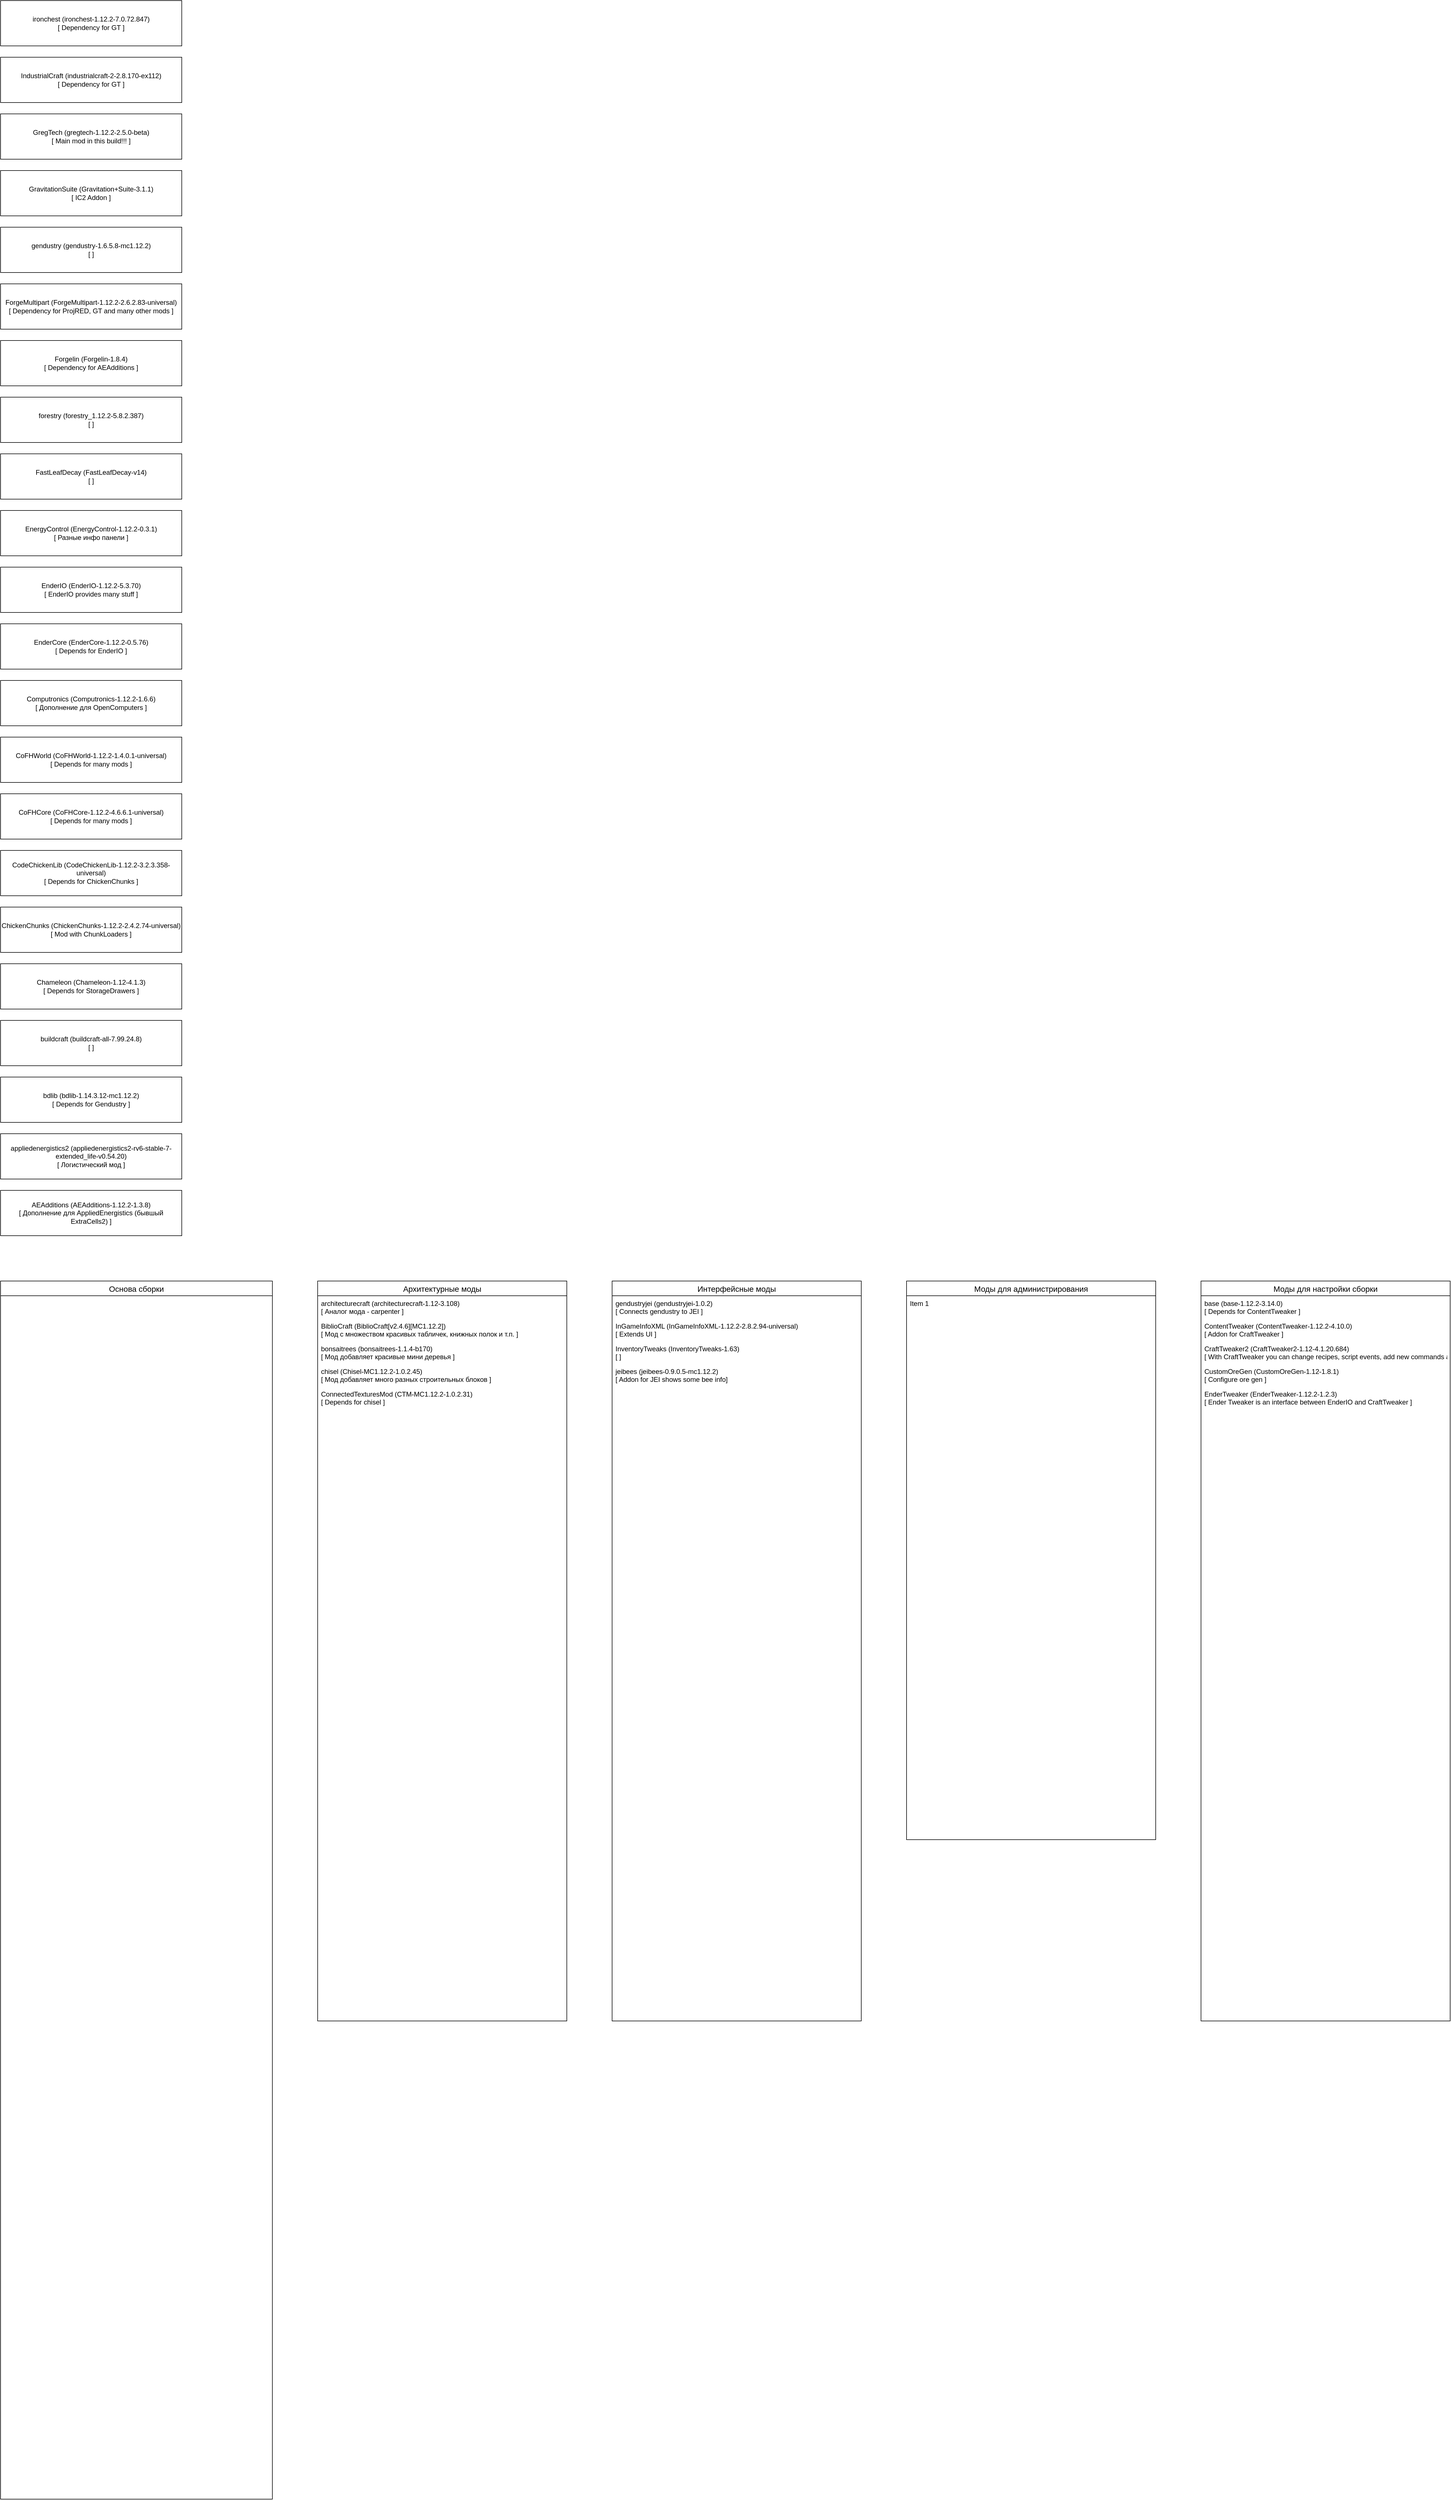 <mxfile version="20.8.23" type="github">
  <diagram id="2ciV70RLaRKz-P8guRz6" name="Page-1">
    <mxGraphModel dx="1386" dy="1895" grid="1" gridSize="10" guides="1" tooltips="1" connect="1" arrows="1" fold="1" page="1" pageScale="1" pageWidth="850" pageHeight="1100" math="0" shadow="0">
      <root>
        <mxCell id="0" />
        <mxCell id="1" parent="0" />

        <mxCell id="AUP4fguQQ9OvYXi2VR-i-1" value="Интерфейсные моды" style="swimlane;fontStyle=0;childLayout=stackLayout;horizontal=1;startSize=26;horizontalStack=0;resizeParent=1;resizeParentMax=0;resizeLast=0;collapsible=1;marginBottom=0;align=center;fontSize=14;" parent="1" vertex="1">
          <mxGeometry x="1120" y="40" width="440" height="1306" as="geometry" />
        </mxCell>
        <UserObject label="gendustryjei (gendustryjei-1.0.2)&#xa;[ Connects gendustry to JEI ]" link="https://www.curseforge.com/minecraft/mc-mods/gendustry-jei-addon/files/2609434" tooltip="" id="AUP4fguQQ9OvYXi2VR-i-2">
          <mxCell style="text;strokeColor=none;fillColor=none;spacingLeft=4;spacingRight=4;overflow=hidden;rotatable=0;points=[[0,0.5],[1,0.5]];portConstraint=eastwest;fontSize=12;" parent="AUP4fguQQ9OvYXi2VR-i-1" vertex="1">
            <mxGeometry y="26" width="440" height="40" as="geometry" />
          </mxCell>
        </UserObject>
        <UserObject label="InGameInfoXML (InGameInfoXML-1.12.2-2.8.2.94-universal)&#xa;[ Extends UI ]" link="https://www.curseforge.com/minecraft/mc-mods/ingame-info-xml/files/2489566" tooltip="" id="AUP4fguQQ9OvYXi2VR-i-3">
          <mxCell style="text;strokeColor=none;fillColor=none;spacingLeft=4;spacingRight=4;overflow=hidden;rotatable=0;points=[[0,0.5],[1,0.5]];portConstraint=eastwest;fontSize=12;" parent="AUP4fguQQ9OvYXi2VR-i-1" vertex="1">
            <mxGeometry y="66" width="440" height="40" as="geometry" />
          </mxCell>
        </UserObject>
        <UserObject label="InventoryTweaks (InventoryTweaks-1.63)&#xa;[ ]" link="https://www.curseforge.com/minecraft/mc-mods/inventory-tweaks/files/2482481" tooltip="" id="AUP4fguQQ9OvYXi2VR-i-4">
          <mxCell style="text;strokeColor=none;fillColor=none;spacingLeft=4;spacingRight=4;overflow=hidden;rotatable=0;points=[[0,0.5],[1,0.5]];portConstraint=eastwest;fontSize=12;" parent="AUP4fguQQ9OvYXi2VR-i-1" vertex="1">
            <mxGeometry y="106" width="440" height="40" as="geometry" />
          </mxCell>
        </UserObject>
        <UserObject label="jeibees (jeibees-0.9.0.5-mc1.12.2)&#xa;[ Addon for JEI shows some bee info]" link="https://www.curseforge.com/minecraft/mc-mods/jei-bees/files/2490058" tooltip="" id="rv7EcFNvCzqpHA1CRZnH-72">
          <mxCell style="text;strokeColor=none;fillColor=none;spacingLeft=4;spacingRight=4;overflow=hidden;rotatable=0;points=[[0,0.5],[1,0.5]];portConstraint=eastwest;fontSize=12;" parent="AUP4fguQQ9OvYXi2VR-i-1" vertex="1">
            <mxGeometry y="146" width="440" height="40" as="geometry" />
          </mxCell>
        </UserObject>

        <mxCell id="AUP4fguQQ9OvYXi2VR-i-5" value="Моды для администрирования" style="swimlane;fontStyle=0;childLayout=stackLayout;horizontal=1;startSize=26;horizontalStack=0;resizeParent=1;resizeParentMax=0;resizeLast=0;collapsible=1;marginBottom=0;align=center;fontSize=14;" parent="1" vertex="1">
          <mxGeometry x="1640" y="40" width="440" height="986" as="geometry" />
        </mxCell>
        <mxCell id="AUP4fguQQ9OvYXi2VR-i-6" value="Item 1" style="text;strokeColor=none;fillColor=none;spacingLeft=4;spacingRight=4;overflow=hidden;rotatable=0;points=[[0,0.5],[1,0.5]];portConstraint=eastwest;fontSize=12;" parent="AUP4fguQQ9OvYXi2VR-i-5" vertex="1">
          <mxGeometry y="26" width="440" height="40" as="geometry" />
        </mxCell>

        <mxCell id="AUP4fguQQ9OvYXi2VR-i-9" value="Архитектурные моды" style="swimlane;fontStyle=0;childLayout=stackLayout;horizontal=1;startSize=26;horizontalStack=0;resizeParent=1;resizeParentMax=0;resizeLast=0;collapsible=1;marginBottom=0;align=center;fontSize=14;" parent="1" vertex="1">
          <mxGeometry x="600" y="40" width="440" height="1306" as="geometry" />
        </mxCell>
        <UserObject label="architecturecraft (architecturecraft-1.12-3.108)&#xa;[ Аналог мода - carpenter ]" link="https://www.curseforge.com/minecraft/mc-mods/architecturecraft-tridev/files/4344128" tooltip="" id="AUP4fguQQ9OvYXi2VR-i-10">
          <mxCell style="text;strokeColor=none;fillColor=none;spacingLeft=4;spacingRight=4;overflow=hidden;rotatable=0;points=[[0,0.5],[1,0.5]];portConstraint=eastwest;fontSize=12;" parent="AUP4fguQQ9OvYXi2VR-i-9" vertex="1">
            <mxGeometry y="26" width="440" height="40" as="geometry" />
          </mxCell>
        </UserObject>
        <UserObject label="BiblioCraft (BiblioCraft[v2.4.6][MC1.12.2])&#xa;[ Мод с множеством красивых табличек, книжных полок и т.п. ]" link="https://www.curseforge.com/minecraft/mc-mods/bibliocraft/files/3647708" tooltip="" id="AUP4fguQQ9OvYXi2VR-i-11">
          <mxCell style="text;strokeColor=none;fillColor=none;spacingLeft=4;spacingRight=4;overflow=hidden;rotatable=0;points=[[0,0.5],[1,0.5]];portConstraint=eastwest;fontSize=12;" parent="AUP4fguQQ9OvYXi2VR-i-9" vertex="1">
            <mxGeometry y="66" width="440" height="40" as="geometry" />
          </mxCell>
        </UserObject>
        <UserObject label="bonsaitrees (bonsaitrees-1.1.4-b170)&#xa;[ Мод добавляет красивые мини деревья ]" link="https://www.curseforge.com/minecraft/mc-mods/bonsai-trees/files/2846217" tooltip="" id="AUP4fguQQ9OvYXi2VR-i-12">
          <mxCell style="text;strokeColor=none;fillColor=none;spacingLeft=4;spacingRight=4;overflow=hidden;rotatable=0;points=[[0,0.5],[1,0.5]];portConstraint=eastwest;fontSize=12;" parent="AUP4fguQQ9OvYXi2VR-i-9" vertex="1">
            <mxGeometry y="106" width="440" height="40" as="geometry" />
          </mxCell>
        </UserObject>
        <UserObject label="chisel (Chisel-MC1.12.2-1.0.2.45)&#xa;[ Мод добавляет много разных строительных блоков ]" link="https://www.curseforge.com/minecraft/mc-mods/chisel/files/2915375" tooltip="" id="AUP4fguQQ9OvYXi2VR-i-44">
          <mxCell style="text;strokeColor=none;fillColor=none;spacingLeft=4;spacingRight=4;overflow=hidden;rotatable=0;points=[[0,0.5],[1,0.5]];portConstraint=eastwest;fontSize=12;" parent="AUP4fguQQ9OvYXi2VR-i-9" vertex="1">
            <mxGeometry y="146" width="440" height="40" as="geometry" />
          </mxCell>
        </UserObject>
        <UserObject label="ConnectedTexturesMod (CTM-MC1.12.2-1.0.2.31)&#xa;[ Depends for chisel ]" link="https://www.curseforge.com/minecraft/mc-mods/ctm/files/2915363" tooltip="" id="AUP4fguQQ9OvYXi2VR-i-45">
          <mxCell style="text;strokeColor=none;fillColor=none;spacingLeft=4;spacingRight=4;overflow=hidden;rotatable=0;points=[[0,0.5],[1,0.5]];portConstraint=eastwest;fontSize=12;" parent="AUP4fguQQ9OvYXi2VR-i-9" vertex="1">
            <mxGeometry y="186" width="440" height="40" as="geometry" />
          </mxCell>
        </UserObject>

        <mxCell id="AUP4fguQQ9OvYXi2VR-i-13" value="Основа сборки" style="swimlane;fontStyle=0;childLayout=stackLayout;horizontal=1;startSize=26;horizontalStack=0;resizeParent=1;resizeParentMax=0;resizeLast=0;collapsible=1;marginBottom=0;align=center;fontSize=14;" parent="1" vertex="1">
          <mxGeometry x="40" y="40" width="480" height="2150" as="geometry" />
        </mxCell>

        <mxCell id="rv7EcFNvCzqpHA1CRZnH-1" value="Моды для настройки сборки" style="swimlane;fontStyle=0;childLayout=stackLayout;horizontal=1;startSize=26;horizontalStack=0;resizeParent=1;resizeParentMax=0;resizeLast=0;collapsible=1;marginBottom=0;align=center;fontSize=14;" parent="1" vertex="1">
          <mxGeometry x="2160" y="40" width="440" height="1306" as="geometry" />
        </mxCell>
        <UserObject label="base (base-1.12.2-3.14.0)&#xa;[ Depends for ContentTweaker ]" link="https://www.curseforge.com/minecraft/mc-mods/base/files/3440963" id="rv7EcFNvCzqpHA1CRZnH-2">
          <mxCell style="text;strokeColor=none;fillColor=none;spacingLeft=4;spacingRight=4;overflow=hidden;rotatable=0;points=[[0,0.5],[1,0.5]];portConstraint=eastwest;fontSize=12;" parent="rv7EcFNvCzqpHA1CRZnH-1" vertex="1">
            <mxGeometry y="26" width="440" height="40" as="geometry" />
          </mxCell>
        </UserObject>
        <UserObject label="ContentTweaker (ContentTweaker-1.12.2-4.10.0)&#xa;[ Addon for CraftTweaker ]" link="https://www.curseforge.com/minecraft/mc-mods/contenttweaker/files/3331364" id="rv7EcFNvCzqpHA1CRZnH-3">
          <mxCell style="text;strokeColor=none;fillColor=none;spacingLeft=4;spacingRight=4;overflow=hidden;rotatable=0;points=[[0,0.5],[1,0.5]];portConstraint=eastwest;fontSize=12;" parent="rv7EcFNvCzqpHA1CRZnH-1" vertex="1">
            <mxGeometry y="66" width="440" height="40" as="geometry" />
          </mxCell>
        </UserObject>
        <UserObject label="CraftTweaker2 (CraftTweaker2-1.12-4.1.20.684)&#xa;[ With CraftTweaker you can change recipes, script events, add new commands and even change item properties! ]" link="https://www.curseforge.com/minecraft/mc-mods/crafttweaker/files/4379998" id="rv7EcFNvCzqpHA1CRZnH-4">
          <mxCell style="text;strokeColor=none;fillColor=none;spacingLeft=4;spacingRight=4;overflow=hidden;rotatable=0;points=[[0,0.5],[1,0.5]];portConstraint=eastwest;fontSize=12;" parent="rv7EcFNvCzqpHA1CRZnH-1" vertex="1">
            <mxGeometry y="106" width="440" height="40" as="geometry" />
          </mxCell>
        </UserObject>
        <UserObject label="CustomOreGen (CustomOreGen-1.12-1.8.1)&#xa;[ Configure ore gen ]" link="https://www.curseforge.com/minecraft/mc-mods/customoregen/files/2568549" id="rv7EcFNvCzqpHA1CRZnH-150">
          <mxCell style="text;strokeColor=none;fillColor=none;spacingLeft=4;spacingRight=4;overflow=hidden;rotatable=0;points=[[0,0.5],[1,0.5]];portConstraint=eastwest;fontSize=12;" parent="rv7EcFNvCzqpHA1CRZnH-1" vertex="1">
            <mxGeometry y="146" width="440" height="40" as="geometry" />
          </mxCell>
        </UserObject>
        <UserObject label="EnderTweaker (EnderTweaker-1.12.2-1.2.3)&#xa;[ Ender Tweaker is an interface between EnderIO and CraftTweaker ]" link="https://www.curseforge.com/minecraft/mc-mods/endertweaker/files/3474382" id="rv7EcFNvCzqpHA1CRZnH-151">
          <mxCell style="text;strokeColor=none;fillColor=none;spacingLeft=4;spacingRight=4;overflow=hidden;rotatable=0;points=[[0,0.5],[1,0.5]];portConstraint=eastwest;fontSize=12;" parent="rv7EcFNvCzqpHA1CRZnH-1" vertex="1">
            <mxGeometry y="186" width="440" height="40" as="geometry" />
          </mxCell>
        </UserObject>

        <UserObject label="AEAdditions (AEAdditions-1.12.2-1.3.8)&lt;br&gt;[ Дополнение для AppliedEnergistics (бывшый ExtraCells2) ]" link="https://www.curseforge.com/minecraft/mc-mods/ae-additions-extra-cells-2-fork/files/3814371" id="aeadditions">
          <mxCell style="rounded=0;whiteSpace=wrap;html=1;" vertex="1" parent="1">
            <mxGeometry x="40" y="-120" width="320" height="80" as="geometry" />
          </mxCell>
        </UserObject>
        <UserObject label="appliedenergistics2 (appliedenergistics2-rv6-stable-7-extended_life-v0.54.20)&#xa;[ Логистический мод ]" link="https://www.curseforge.com/minecraft/mc-mods/ae2-extended-life/files/4370127" id="ae2">
          <mxCell style="rounded=0;whiteSpace=wrap;html=1;" vertex="1" parent="1">
            <mxGeometry x="40" y="-220" width="320" height="80" as="geometry" />
          </mxCell>
        </UserObject>
        <UserObject label="bdlib (bdlib-1.14.3.12-mc1.12.2) &#xa;[ Depends for Gendustry ]" link="https://www.curseforge.com/minecraft/mc-mods/bdlib/files/2518031" id="bdlib">
          <mxCell style="rounded=0;whiteSpace=wrap;html=1;" vertex="1" parent="1">
            <mxGeometry x="40" y="-320" width="320" height="80" as="geometry" />
          </mxCell>
        </UserObject>
        <UserObject label="buildcraft (buildcraft-all-7.99.24.8)&#xa;[ ]" link="https://www.curseforge.com/minecraft/mc-mods/buildcraft/files/3204475" id="bc">
          <mxCell style="rounded=0;whiteSpace=wrap;html=1;" vertex="1" parent="1">
            <mxGeometry x="40" y="-420" width="320" height="80" as="geometry" />
          </mxCell>
        </UserObject>
        <UserObject label="Chameleon (Chameleon-1.12-4.1.3)&#xa;[ Depends for StorageDrawers ]" link="https://www.curseforge.com/minecraft/mc-mods/chameleon/files/2450900" id="chameleon">
          <mxCell style="rounded=0;whiteSpace=wrap;html=1;" vertex="1" parent="1">
            <mxGeometry x="40" y="-520" width="320" height="80" as="geometry" />
          </mxCell>
        </UserObject>
        <UserObject label="ChickenChunks (ChickenChunks-1.12.2-2.4.2.74-universal)&#xa;[ Mod with ChunkLoaders ]" link="https://www.curseforge.com/minecraft/mc-mods/chicken-chunks-1-8/files/2755785" id="chickenchunks">
          <mxCell style="rounded=0;whiteSpace=wrap;html=1;" vertex="1" parent="1">
            <mxGeometry x="40" y="-620" width="320" height="80" as="geometry" />
          </mxCell>
        </UserObject>
        <UserObject label="CodeChickenLib (CodeChickenLib-1.12.2-3.2.3.358-universal)&#xa;[ Depends for ChickenChunks ]" link="https://www.curseforge.com/minecraft/mc-mods/codechicken-lib-1-8/files/2779848" id="codechickenlib">
          <mxCell style="rounded=0;whiteSpace=wrap;html=1;" vertex="1" parent="1">
            <mxGeometry x="40" y="-720" width="320" height="80" as="geometry" />
          </mxCell>
        </UserObject>
        <UserObject label="CoFHCore (CoFHCore-1.12.2-4.6.6.1-universal)&#xa;[ Depends for many mods ]" link="https://www.curseforge.com/minecraft/mc-mods/cofh-core/files/2920433" id="cofhcore">
          <mxCell style="rounded=0;whiteSpace=wrap;html=1;" vertex="1" parent="1">
            <mxGeometry x="40" y="-820" width="320" height="80" as="geometry" />
          </mxCell>
        </UserObject>
        <UserObject label="CoFHWorld (CoFHWorld-1.12.2-1.4.0.1-universal)&#xa;[ Depends for many mods ]" link="https://www.curseforge.com/minecraft/mc-mods/cofh-world/files/2920434" id="cofhworld">
          <mxCell style="rounded=0;whiteSpace=wrap;html=1;" vertex="1" parent="1">
            <mxGeometry x="40" y="-920" width="320" height="80" as="geometry" />
          </mxCell>
        </UserObject>
        <UserObject label="Computronics (Computronics-1.12.2-1.6.6)&#xa;[ Дополнение для OpenComputers ]" link="https://wiki.vexatos.com/wiki:computronics" id="computronics">
          <mxCell style="rounded=0;whiteSpace=wrap;html=1;" vertex="1" parent="1">
            <mxGeometry x="40" y="-1020" width="320" height="80" as="geometry" />
          </mxCell>
        </UserObject>
        <UserObject label="EnderCore (EnderCore-1.12.2-0.5.76)&#xa;[ Depends for EnderIO ]" link="https://www.curseforge.com/minecraft/mc-mods/endercore/files/2972849" id="endercore">
          <mxCell style="rounded=0;whiteSpace=wrap;html=1;" vertex="1" parent="1">
            <mxGeometry x="40" y="-1120" width="320" height="80" as="geometry" />
          </mxCell>
        </UserObject>
        <UserObject label="EnderIO (EnderIO-1.12.2-5.3.70)&#xa;[ EnderIO provides many stuff ]" link="https://www.curseforge.com/minecraft/mc-mods/ender-io/files/3328811" id="enderio">
          <mxCell style="rounded=0;whiteSpace=wrap;html=1;" vertex="1" parent="1">
            <mxGeometry x="40" y="-1220" width="320" height="80" as="geometry" />
          </mxCell>
        </UserObject>
        <UserObject label="EnergyControl (EnergyControl-1.12.2-0.3.1)&#xa;[ Разные инфо панели ]" link="https://www.curseforge.com/minecraft/mc-mods/energy-control/files/3829524" id="energycontrol">
          <mxCell style="rounded=0;whiteSpace=wrap;html=1;" vertex="1" parent="1">
            <mxGeometry x="40" y="-1320" width="320" height="80" as="geometry" />
          </mxCell>
        </UserObject>
        <UserObject label="FastLeafDecay (FastLeafDecay-v14)&#xa;[ ]" link="https://www.curseforge.com/minecraft/mc-mods/fast-leaf-decay/files/2463272" id="fastleafdecay">
          <mxCell style="rounded=0;whiteSpace=wrap;html=1;" vertex="1" parent="1">
            <mxGeometry x="40" y="-1420" width="320" height="80" as="geometry" />
          </mxCell>
        </UserObject>
        <UserObject label="forestry (forestry_1.12.2-5.8.2.387)&#xa;[ ]" link="https://www.curseforge.com/minecraft/mc-mods/forestry/files/2684780" id="forestry">
          <mxCell style="rounded=0;whiteSpace=wrap;html=1;" vertex="1" parent="1">
            <mxGeometry x="40" y="-1520" width="320" height="80" as="geometry" />
          </mxCell>
        </UserObject>
        <UserObject label="Forgelin (Forgelin-1.8.4)&#xa;[ Dependency for AEAdditions ]" link="https://www.curseforge.com/minecraft/mc-mods/shadowfacts-forgelin/files/2785465" id="forgelin">
          <mxCell style="rounded=0;whiteSpace=wrap;html=1;" vertex="1" parent="1">
            <mxGeometry x="40" y="-1620" width="320" height="80" as="geometry" />
          </mxCell>
        </UserObject>
        <UserObject label="ForgeMultipart (ForgeMultipart-1.12.2-2.6.2.83-universal)&#xa;[ Dependency for ProjRED, GT and many other mods ]" link="https://www.curseforge.com/minecraft/mc-mods/cb-multipart/files/3601708" id="forgemultipart">
          <mxCell style="rounded=0;whiteSpace=wrap;html=1;" vertex="1" parent="1">
            <mxGeometry x="40" y="-1720" width="320" height="80" as="geometry" />
          </mxCell>
        </UserObject>
        <UserObject label="gendustry (gendustry-1.6.5.8-mc1.12.2)&#xa;[ ]" link="https://www.curseforge.com/minecraft/mc-mods/gendustry/files/2516215" id="gendustry">
          <mxCell style="rounded=0;whiteSpace=wrap;html=1;" vertex="1" parent="1">
            <mxGeometry x="40" y="-1820" width="320" height="80" as="geometry" />
          </mxCell>
        </UserObject>
        <UserObject label="GravitationSuite (Gravitation+Suite-3.1.1)&#xa;[ IC2 Addon ]" link="https://www.curseforge.com/minecraft/mc-mods/gravitation-suite/files/2347738" id="gravisuite">
          <mxCell style="rounded=0;whiteSpace=wrap;html=1;" vertex="1" parent="1">
            <mxGeometry x="40" y="-1920" width="320" height="80" as="geometry" />
          </mxCell>
        </UserObject>
        <UserObject label="GregTech (gregtech-1.12.2-2.5.0-beta)&#xa;[ Main mod in this build!!! ]" link="https://www.curseforge.com/minecraft/mc-mods/gregtech-ce-unofficial/files/4325257" id="gt">
          <mxCell style="rounded=0;whiteSpace=wrap;html=1;" vertex="1" parent="1">
            <mxGeometry x="40" y="-2020" width="320" height="80" as="geometry" />
          </mxCell>
        </UserObject>
        <UserObject label="IndustrialCraft (industrialcraft-2-2.8.170-ex112)&#xa;[ Dependency for GT ]" link="https://www.curseforge.com/minecraft/mc-mods/industrial-craft/files/2746892" id="ic2">
          <mxCell style="rounded=0;whiteSpace=wrap;html=1;" vertex="1" parent="1">
            <mxGeometry x="40" y="-2120" width="320" height="80" as="geometry" />
          </mxCell>
        </UserObject>
        <UserObject label="ironchest (ironchest-1.12.2-7.0.72.847)&#xa;[ Dependency for GT ]" link="https://www.curseforge.com/minecraft/mc-mods/iron-chests/files/2747935" id="ironchest">
          <mxCell style="rounded=0;whiteSpace=wrap;html=1;" vertex="1" parent="1">
            <mxGeometry x="40" y="-2220" width="320" height="80" as="geometry" />
          </mxCell>
        </UserObject>
      </root>
    </mxGraphModel>
  </diagram>
</mxfile>
